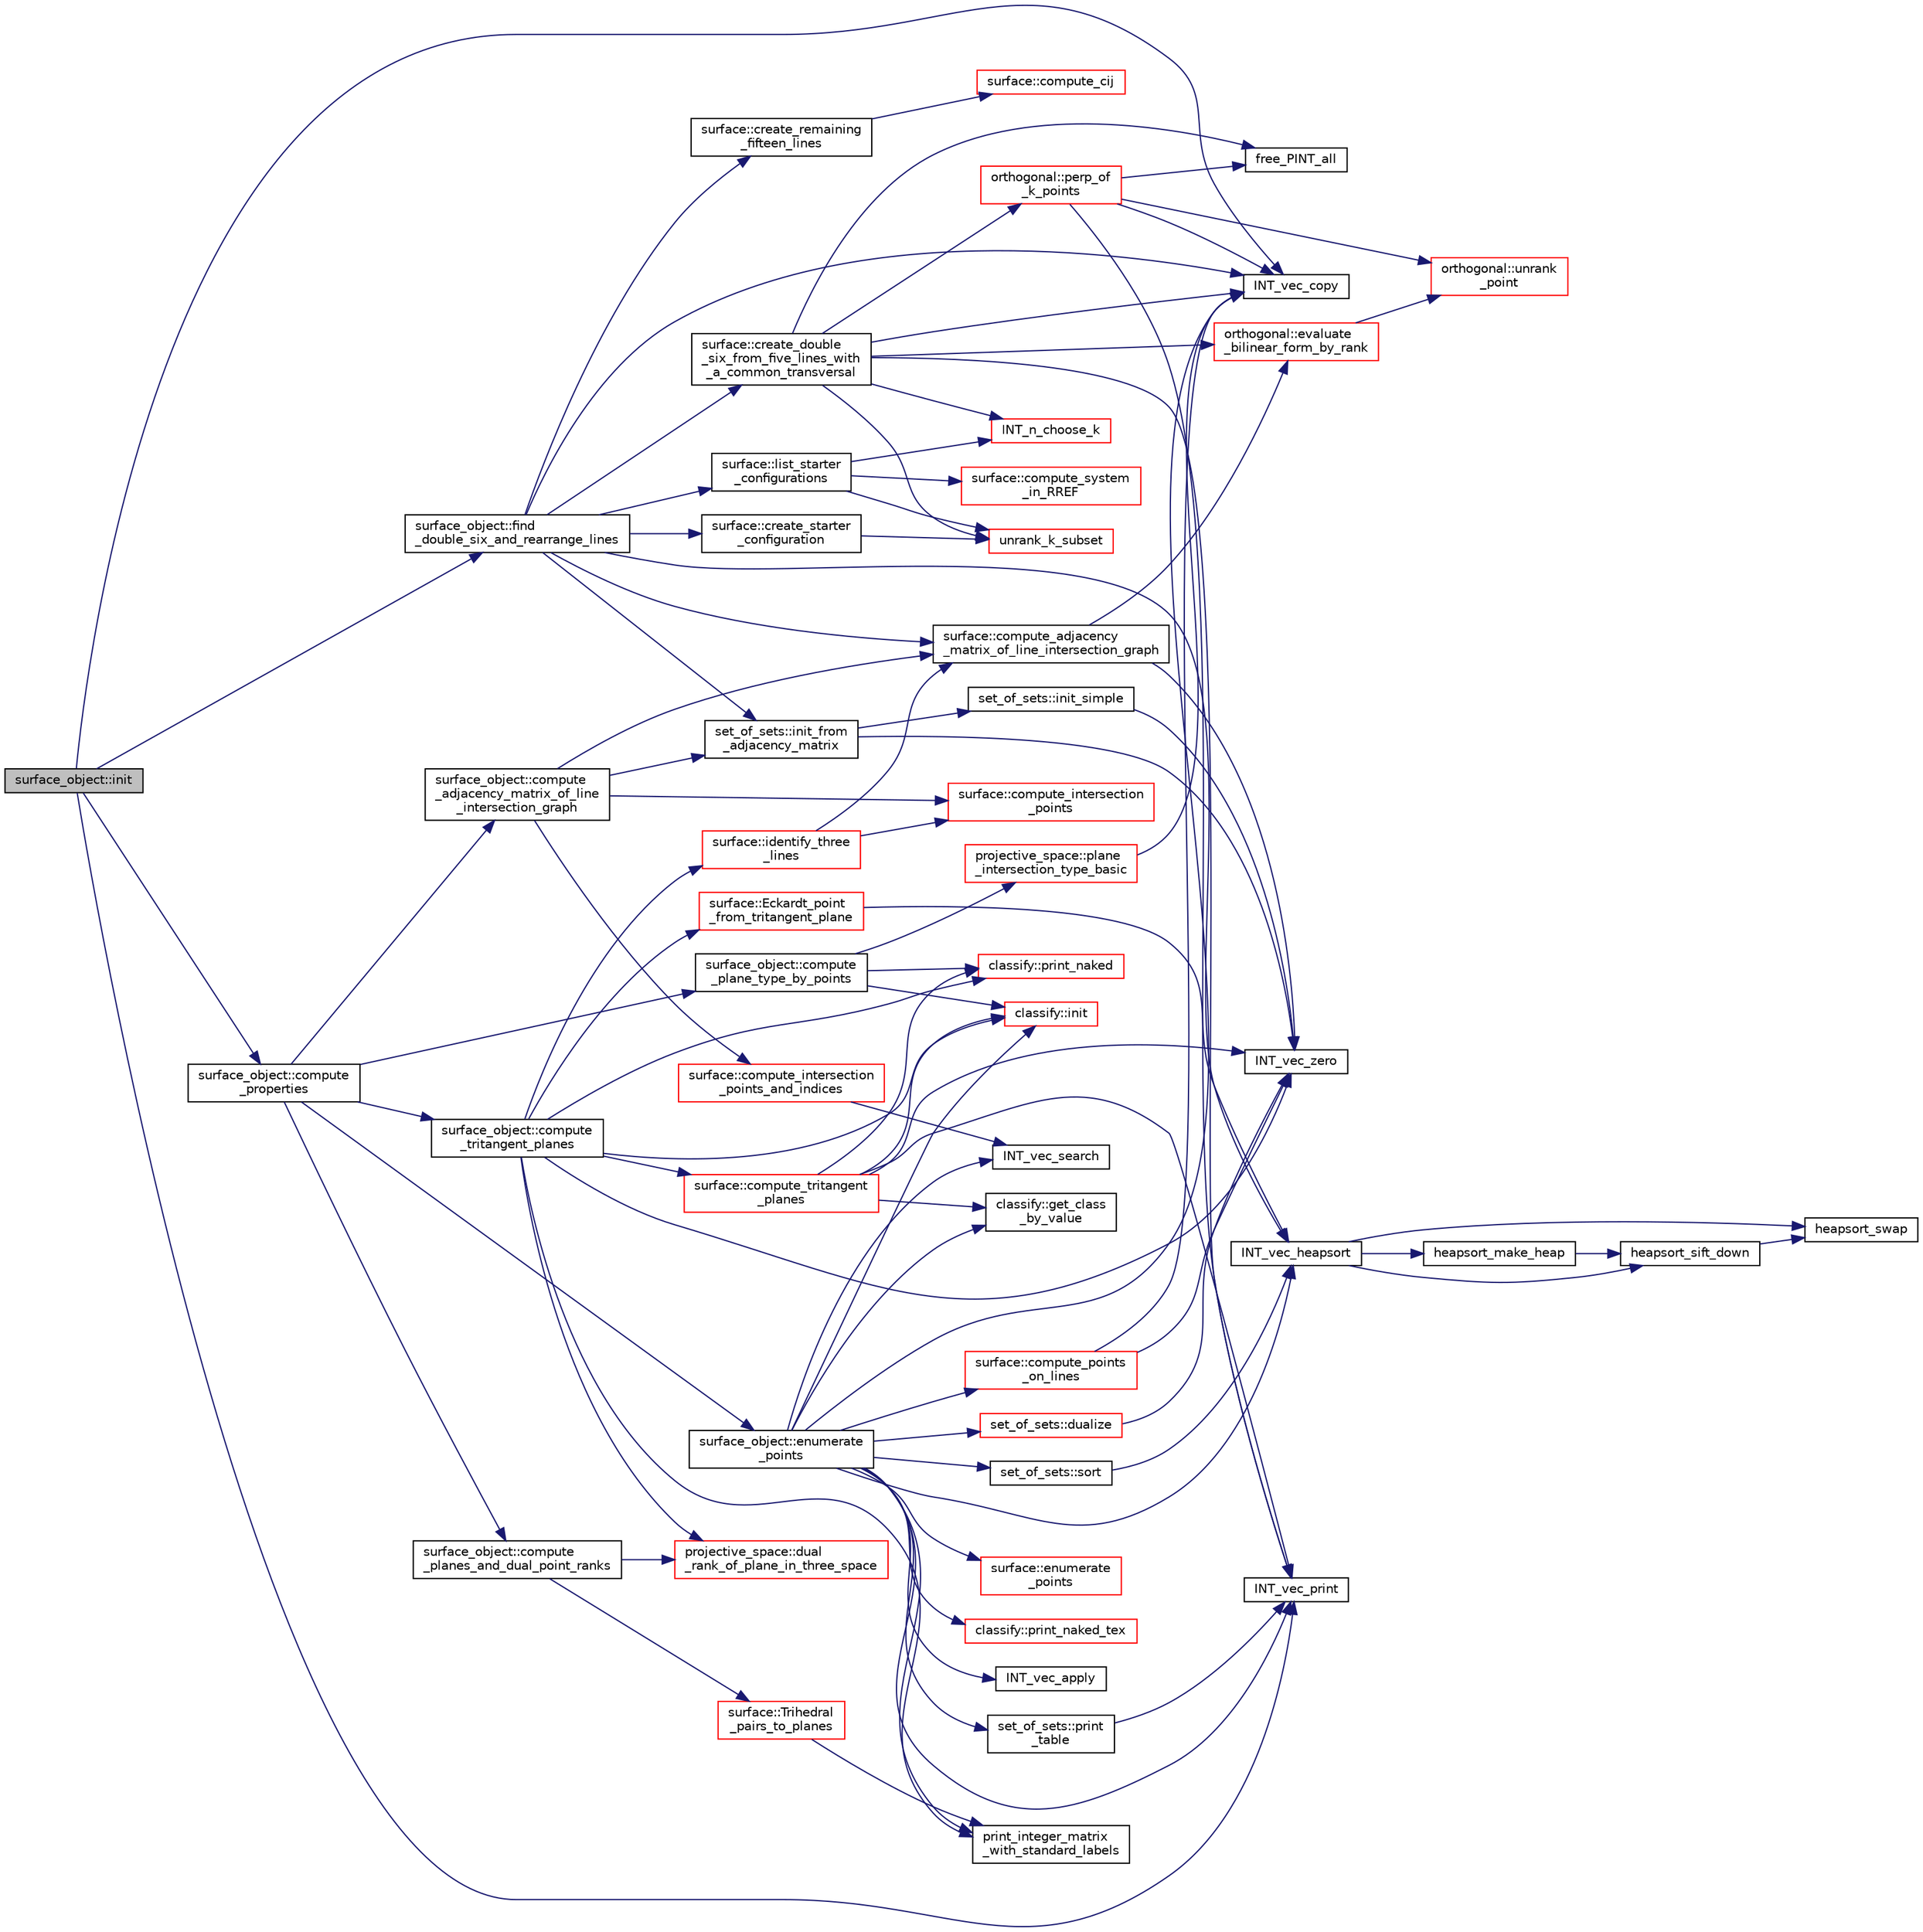 digraph "surface_object::init"
{
  edge [fontname="Helvetica",fontsize="10",labelfontname="Helvetica",labelfontsize="10"];
  node [fontname="Helvetica",fontsize="10",shape=record];
  rankdir="LR";
  Node885 [label="surface_object::init",height=0.2,width=0.4,color="black", fillcolor="grey75", style="filled", fontcolor="black"];
  Node885 -> Node886 [color="midnightblue",fontsize="10",style="solid",fontname="Helvetica"];
  Node886 [label="INT_vec_copy",height=0.2,width=0.4,color="black", fillcolor="white", style="filled",URL="$df/dbf/sajeeb_8_c.html#ac2d875e27e009af6ec04d17254d11075"];
  Node885 -> Node887 [color="midnightblue",fontsize="10",style="solid",fontname="Helvetica"];
  Node887 [label="INT_vec_print",height=0.2,width=0.4,color="black", fillcolor="white", style="filled",URL="$df/dbf/sajeeb_8_c.html#a79a5901af0b47dd0d694109543c027fe"];
  Node885 -> Node888 [color="midnightblue",fontsize="10",style="solid",fontname="Helvetica"];
  Node888 [label="surface_object::find\l_double_six_and_rearrange_lines",height=0.2,width=0.4,color="black", fillcolor="white", style="filled",URL="$df/df8/classsurface__object.html#aa2fc4ff039e9f3a5ac29718e29b6b90c"];
  Node888 -> Node886 [color="midnightblue",fontsize="10",style="solid",fontname="Helvetica"];
  Node888 -> Node889 [color="midnightblue",fontsize="10",style="solid",fontname="Helvetica"];
  Node889 [label="surface::compute_adjacency\l_matrix_of_line_intersection_graph",height=0.2,width=0.4,color="black", fillcolor="white", style="filled",URL="$d5/d88/classsurface.html#ac5787faa49029a5d56971271bb59f9f1"];
  Node889 -> Node890 [color="midnightblue",fontsize="10",style="solid",fontname="Helvetica"];
  Node890 [label="INT_vec_zero",height=0.2,width=0.4,color="black", fillcolor="white", style="filled",URL="$df/dbf/sajeeb_8_c.html#aa8c9c7977203577026080f546fe4980f"];
  Node889 -> Node891 [color="midnightblue",fontsize="10",style="solid",fontname="Helvetica"];
  Node891 [label="orthogonal::evaluate\l_bilinear_form_by_rank",height=0.2,width=0.4,color="red", fillcolor="white", style="filled",URL="$d7/daa/classorthogonal.html#ab4f6117f55f6fbd0fb2bd8b4c8d981bf"];
  Node891 -> Node892 [color="midnightblue",fontsize="10",style="solid",fontname="Helvetica"];
  Node892 [label="orthogonal::unrank\l_point",height=0.2,width=0.4,color="red", fillcolor="white", style="filled",URL="$d7/daa/classorthogonal.html#ab655117100f7c66c19817b84ac5ac0a0"];
  Node888 -> Node918 [color="midnightblue",fontsize="10",style="solid",fontname="Helvetica"];
  Node918 [label="set_of_sets::init_from\l_adjacency_matrix",height=0.2,width=0.4,color="black", fillcolor="white", style="filled",URL="$da/dd6/classset__of__sets.html#ace9a38e27dd42625a10cf9682e01392a"];
  Node918 -> Node919 [color="midnightblue",fontsize="10",style="solid",fontname="Helvetica"];
  Node919 [label="set_of_sets::init_simple",height=0.2,width=0.4,color="black", fillcolor="white", style="filled",URL="$da/dd6/classset__of__sets.html#a0c90576a42f3cf82abb307fa8dd97162"];
  Node919 -> Node890 [color="midnightblue",fontsize="10",style="solid",fontname="Helvetica"];
  Node918 -> Node890 [color="midnightblue",fontsize="10",style="solid",fontname="Helvetica"];
  Node888 -> Node920 [color="midnightblue",fontsize="10",style="solid",fontname="Helvetica"];
  Node920 [label="surface::list_starter\l_configurations",height=0.2,width=0.4,color="black", fillcolor="white", style="filled",URL="$d5/d88/classsurface.html#a55328e9de25d908fa823cc78633fdda1"];
  Node920 -> Node921 [color="midnightblue",fontsize="10",style="solid",fontname="Helvetica"];
  Node921 [label="INT_n_choose_k",height=0.2,width=0.4,color="red", fillcolor="white", style="filled",URL="$d2/d7c/combinatorics_8_c.html#aa74adc702e59feadb839f44c0aaec8f6"];
  Node920 -> Node923 [color="midnightblue",fontsize="10",style="solid",fontname="Helvetica"];
  Node923 [label="unrank_k_subset",height=0.2,width=0.4,color="red", fillcolor="white", style="filled",URL="$d2/d7c/combinatorics_8_c.html#a709dbec12f4da5bb02b9352d45a2c77d"];
  Node920 -> Node924 [color="midnightblue",fontsize="10",style="solid",fontname="Helvetica"];
  Node924 [label="surface::compute_system\l_in_RREF",height=0.2,width=0.4,color="red", fillcolor="white", style="filled",URL="$d5/d88/classsurface.html#ac9feb8f85c4de01b183428fdbd874e71"];
  Node888 -> Node944 [color="midnightblue",fontsize="10",style="solid",fontname="Helvetica"];
  Node944 [label="surface::create_starter\l_configuration",height=0.2,width=0.4,color="black", fillcolor="white", style="filled",URL="$d5/d88/classsurface.html#a4c5ed7de553c336243364e7ec045fffb"];
  Node944 -> Node923 [color="midnightblue",fontsize="10",style="solid",fontname="Helvetica"];
  Node888 -> Node945 [color="midnightblue",fontsize="10",style="solid",fontname="Helvetica"];
  Node945 [label="surface::create_double\l_six_from_five_lines_with\l_a_common_transversal",height=0.2,width=0.4,color="black", fillcolor="white", style="filled",URL="$d5/d88/classsurface.html#a6d8fafa386893521305e016011d55673"];
  Node945 -> Node887 [color="midnightblue",fontsize="10",style="solid",fontname="Helvetica"];
  Node945 -> Node891 [color="midnightblue",fontsize="10",style="solid",fontname="Helvetica"];
  Node945 -> Node921 [color="midnightblue",fontsize="10",style="solid",fontname="Helvetica"];
  Node945 -> Node923 [color="midnightblue",fontsize="10",style="solid",fontname="Helvetica"];
  Node945 -> Node946 [color="midnightblue",fontsize="10",style="solid",fontname="Helvetica"];
  Node946 [label="orthogonal::perp_of\l_k_points",height=0.2,width=0.4,color="red", fillcolor="white", style="filled",URL="$d7/daa/classorthogonal.html#a6a92a4680dc76bb289141fc5c765f5fb"];
  Node946 -> Node887 [color="midnightblue",fontsize="10",style="solid",fontname="Helvetica"];
  Node946 -> Node892 [color="midnightblue",fontsize="10",style="solid",fontname="Helvetica"];
  Node946 -> Node886 [color="midnightblue",fontsize="10",style="solid",fontname="Helvetica"];
  Node946 -> Node1125 [color="midnightblue",fontsize="10",style="solid",fontname="Helvetica"];
  Node1125 [label="free_PINT_all",height=0.2,width=0.4,color="black", fillcolor="white", style="filled",URL="$d5/db4/io__and__os_8h.html#a8c74577588c4d669d8858633dd2f0b98"];
  Node945 -> Node886 [color="midnightblue",fontsize="10",style="solid",fontname="Helvetica"];
  Node945 -> Node1125 [color="midnightblue",fontsize="10",style="solid",fontname="Helvetica"];
  Node888 -> Node1126 [color="midnightblue",fontsize="10",style="solid",fontname="Helvetica"];
  Node1126 [label="surface::create_remaining\l_fifteen_lines",height=0.2,width=0.4,color="black", fillcolor="white", style="filled",URL="$d5/d88/classsurface.html#a8c9b2380670ce7cd1e143d98d30b60d4"];
  Node1126 -> Node1127 [color="midnightblue",fontsize="10",style="solid",fontname="Helvetica"];
  Node1127 [label="surface::compute_cij",height=0.2,width=0.4,color="red", fillcolor="white", style="filled",URL="$d5/d88/classsurface.html#af0252079b6ee1d7d1aa97514ab1f2650"];
  Node888 -> Node1117 [color="midnightblue",fontsize="10",style="solid",fontname="Helvetica"];
  Node1117 [label="INT_vec_heapsort",height=0.2,width=0.4,color="black", fillcolor="white", style="filled",URL="$d5/de2/foundations_2data__structures_2data__structures_8h.html#a3590ad9987f801fbfc94634300182f39"];
  Node1117 -> Node1118 [color="midnightblue",fontsize="10",style="solid",fontname="Helvetica"];
  Node1118 [label="heapsort_make_heap",height=0.2,width=0.4,color="black", fillcolor="white", style="filled",URL="$d4/dd7/sorting_8_c.html#a42f24453d7d77eeb1338ebd1a13cfdbb"];
  Node1118 -> Node1119 [color="midnightblue",fontsize="10",style="solid",fontname="Helvetica"];
  Node1119 [label="heapsort_sift_down",height=0.2,width=0.4,color="black", fillcolor="white", style="filled",URL="$d4/dd7/sorting_8_c.html#a65cbb1a6a3f01f511673705437ddc18b"];
  Node1119 -> Node1120 [color="midnightblue",fontsize="10",style="solid",fontname="Helvetica"];
  Node1120 [label="heapsort_swap",height=0.2,width=0.4,color="black", fillcolor="white", style="filled",URL="$d4/dd7/sorting_8_c.html#a8f048362e6065297b19b6975bcbbfcc6"];
  Node1117 -> Node1120 [color="midnightblue",fontsize="10",style="solid",fontname="Helvetica"];
  Node1117 -> Node1119 [color="midnightblue",fontsize="10",style="solid",fontname="Helvetica"];
  Node885 -> Node1131 [color="midnightblue",fontsize="10",style="solid",fontname="Helvetica"];
  Node1131 [label="surface_object::compute\l_properties",height=0.2,width=0.4,color="black", fillcolor="white", style="filled",URL="$df/df8/classsurface__object.html#ad6c02c3c1432f8adfe49932041ce1b20"];
  Node1131 -> Node1132 [color="midnightblue",fontsize="10",style="solid",fontname="Helvetica"];
  Node1132 [label="surface_object::enumerate\l_points",height=0.2,width=0.4,color="black", fillcolor="white", style="filled",URL="$df/df8/classsurface__object.html#a001a13b6ea34dbe559033af634203466"];
  Node1132 -> Node1133 [color="midnightblue",fontsize="10",style="solid",fontname="Helvetica"];
  Node1133 [label="surface::enumerate\l_points",height=0.2,width=0.4,color="red", fillcolor="white", style="filled",URL="$d5/d88/classsurface.html#adc79cf9249a0bd3350b35a9c6bdd94d8"];
  Node1132 -> Node1117 [color="midnightblue",fontsize="10",style="solid",fontname="Helvetica"];
  Node1132 -> Node1137 [color="midnightblue",fontsize="10",style="solid",fontname="Helvetica"];
  Node1137 [label="print_integer_matrix\l_with_standard_labels",height=0.2,width=0.4,color="black", fillcolor="white", style="filled",URL="$d5/db4/io__and__os_8h.html#ad39c343d865ff89a5aad3c689280ad09"];
  Node1132 -> Node1138 [color="midnightblue",fontsize="10",style="solid",fontname="Helvetica"];
  Node1138 [label="surface::compute_points\l_on_lines",height=0.2,width=0.4,color="red", fillcolor="white", style="filled",URL="$d5/d88/classsurface.html#a5d2684ccddd35781211c364a2d5980e5"];
  Node1138 -> Node890 [color="midnightblue",fontsize="10",style="solid",fontname="Helvetica"];
  Node1138 -> Node886 [color="midnightblue",fontsize="10",style="solid",fontname="Helvetica"];
  Node1132 -> Node1143 [color="midnightblue",fontsize="10",style="solid",fontname="Helvetica"];
  Node1143 [label="set_of_sets::sort",height=0.2,width=0.4,color="black", fillcolor="white", style="filled",URL="$da/dd6/classset__of__sets.html#a9636a136d5ac921d380cb27cf9cf277b"];
  Node1143 -> Node1117 [color="midnightblue",fontsize="10",style="solid",fontname="Helvetica"];
  Node1132 -> Node1144 [color="midnightblue",fontsize="10",style="solid",fontname="Helvetica"];
  Node1144 [label="set_of_sets::print\l_table",height=0.2,width=0.4,color="black", fillcolor="white", style="filled",URL="$da/dd6/classset__of__sets.html#a5439014d55aa760a4313ff7307fed5a6"];
  Node1144 -> Node887 [color="midnightblue",fontsize="10",style="solid",fontname="Helvetica"];
  Node1132 -> Node1145 [color="midnightblue",fontsize="10",style="solid",fontname="Helvetica"];
  Node1145 [label="classify::init",height=0.2,width=0.4,color="red", fillcolor="white", style="filled",URL="$d9/d43/classclassify.html#afc24c64267d646d1f83ea39a7c66bde3"];
  Node1132 -> Node1157 [color="midnightblue",fontsize="10",style="solid",fontname="Helvetica"];
  Node1157 [label="classify::print_naked_tex",height=0.2,width=0.4,color="red", fillcolor="white", style="filled",URL="$d9/d43/classclassify.html#ad01a54dbdaa22d7a7c8e952850dcc3be"];
  Node1132 -> Node1159 [color="midnightblue",fontsize="10",style="solid",fontname="Helvetica"];
  Node1159 [label="set_of_sets::dualize",height=0.2,width=0.4,color="red", fillcolor="white", style="filled",URL="$da/dd6/classset__of__sets.html#adc842e32ff036a78e0b86e68f92759e1"];
  Node1159 -> Node890 [color="midnightblue",fontsize="10",style="solid",fontname="Helvetica"];
  Node1132 -> Node1162 [color="midnightblue",fontsize="10",style="solid",fontname="Helvetica"];
  Node1162 [label="classify::get_class\l_by_value",height=0.2,width=0.4,color="black", fillcolor="white", style="filled",URL="$d9/d43/classclassify.html#ab3e85ad9a0a54ff66af9b555f1c33405"];
  Node1132 -> Node887 [color="midnightblue",fontsize="10",style="solid",fontname="Helvetica"];
  Node1132 -> Node1163 [color="midnightblue",fontsize="10",style="solid",fontname="Helvetica"];
  Node1163 [label="INT_vec_apply",height=0.2,width=0.4,color="black", fillcolor="white", style="filled",URL="$d5/db4/io__and__os_8h.html#a213a3e5aef54660073ad609492538df6"];
  Node1132 -> Node886 [color="midnightblue",fontsize="10",style="solid",fontname="Helvetica"];
  Node1132 -> Node958 [color="midnightblue",fontsize="10",style="solid",fontname="Helvetica"];
  Node958 [label="INT_vec_search",height=0.2,width=0.4,color="black", fillcolor="white", style="filled",URL="$d5/de2/foundations_2data__structures_2data__structures_8h.html#ad103ef2316a1f671bdb68fd9cd9ba945"];
  Node1131 -> Node1164 [color="midnightblue",fontsize="10",style="solid",fontname="Helvetica"];
  Node1164 [label="surface_object::compute\l_adjacency_matrix_of_line\l_intersection_graph",height=0.2,width=0.4,color="black", fillcolor="white", style="filled",URL="$df/df8/classsurface__object.html#aeef0d278d1d82c7af525add5ae85d713"];
  Node1164 -> Node889 [color="midnightblue",fontsize="10",style="solid",fontname="Helvetica"];
  Node1164 -> Node918 [color="midnightblue",fontsize="10",style="solid",fontname="Helvetica"];
  Node1164 -> Node1165 [color="midnightblue",fontsize="10",style="solid",fontname="Helvetica"];
  Node1165 [label="surface::compute_intersection\l_points_and_indices",height=0.2,width=0.4,color="red", fillcolor="white", style="filled",URL="$d5/d88/classsurface.html#a620b43a69ca1fa49eb92fea7b6d098a3"];
  Node1165 -> Node958 [color="midnightblue",fontsize="10",style="solid",fontname="Helvetica"];
  Node1164 -> Node1171 [color="midnightblue",fontsize="10",style="solid",fontname="Helvetica"];
  Node1171 [label="surface::compute_intersection\l_points",height=0.2,width=0.4,color="red", fillcolor="white", style="filled",URL="$d5/d88/classsurface.html#a496b99c021b2546b0e610105d56bb549"];
  Node1131 -> Node1172 [color="midnightblue",fontsize="10",style="solid",fontname="Helvetica"];
  Node1172 [label="surface_object::compute\l_plane_type_by_points",height=0.2,width=0.4,color="black", fillcolor="white", style="filled",URL="$df/df8/classsurface__object.html#a7ad585c88d5c8278850d5f4c9281798c"];
  Node1172 -> Node1173 [color="midnightblue",fontsize="10",style="solid",fontname="Helvetica"];
  Node1173 [label="projective_space::plane\l_intersection_type_basic",height=0.2,width=0.4,color="red", fillcolor="white", style="filled",URL="$d2/d17/classprojective__space.html#a4aa1e4b6e6c767dbab64cc21aceafd3c"];
  Node1173 -> Node886 [color="midnightblue",fontsize="10",style="solid",fontname="Helvetica"];
  Node1172 -> Node1145 [color="midnightblue",fontsize="10",style="solid",fontname="Helvetica"];
  Node1172 -> Node1178 [color="midnightblue",fontsize="10",style="solid",fontname="Helvetica"];
  Node1178 [label="classify::print_naked",height=0.2,width=0.4,color="red", fillcolor="white", style="filled",URL="$d9/d43/classclassify.html#ae9b3a00649b393290673bf96c1630996"];
  Node1131 -> Node1180 [color="midnightblue",fontsize="10",style="solid",fontname="Helvetica"];
  Node1180 [label="surface_object::compute\l_tritangent_planes",height=0.2,width=0.4,color="black", fillcolor="white", style="filled",URL="$df/df8/classsurface__object.html#ae6d924af993146400e0e484e41def0ab"];
  Node1180 -> Node1181 [color="midnightblue",fontsize="10",style="solid",fontname="Helvetica"];
  Node1181 [label="surface::compute_tritangent\l_planes",height=0.2,width=0.4,color="red", fillcolor="white", style="filled",URL="$d5/d88/classsurface.html#a7d760a4c2f956e943fce323171ad5c6b"];
  Node1181 -> Node887 [color="midnightblue",fontsize="10",style="solid",fontname="Helvetica"];
  Node1181 -> Node890 [color="midnightblue",fontsize="10",style="solid",fontname="Helvetica"];
  Node1181 -> Node1145 [color="midnightblue",fontsize="10",style="solid",fontname="Helvetica"];
  Node1181 -> Node1178 [color="midnightblue",fontsize="10",style="solid",fontname="Helvetica"];
  Node1181 -> Node1162 [color="midnightblue",fontsize="10",style="solid",fontname="Helvetica"];
  Node1180 -> Node1137 [color="midnightblue",fontsize="10",style="solid",fontname="Helvetica"];
  Node1180 -> Node890 [color="midnightblue",fontsize="10",style="solid",fontname="Helvetica"];
  Node1180 -> Node1184 [color="midnightblue",fontsize="10",style="solid",fontname="Helvetica"];
  Node1184 [label="surface::identify_three\l_lines",height=0.2,width=0.4,color="red", fillcolor="white", style="filled",URL="$d5/d88/classsurface.html#a0fcc6b1b40c0be423e45efbef7ee52c6"];
  Node1184 -> Node889 [color="midnightblue",fontsize="10",style="solid",fontname="Helvetica"];
  Node1184 -> Node1171 [color="midnightblue",fontsize="10",style="solid",fontname="Helvetica"];
  Node1180 -> Node1145 [color="midnightblue",fontsize="10",style="solid",fontname="Helvetica"];
  Node1180 -> Node1178 [color="midnightblue",fontsize="10",style="solid",fontname="Helvetica"];
  Node1180 -> Node1185 [color="midnightblue",fontsize="10",style="solid",fontname="Helvetica"];
  Node1185 [label="surface::Eckardt_point\l_from_tritangent_plane",height=0.2,width=0.4,color="red", fillcolor="white", style="filled",URL="$d5/d88/classsurface.html#a98178b6ac99b77aebc0d79a32d43df26"];
  Node1185 -> Node1117 [color="midnightblue",fontsize="10",style="solid",fontname="Helvetica"];
  Node1180 -> Node1192 [color="midnightblue",fontsize="10",style="solid",fontname="Helvetica"];
  Node1192 [label="projective_space::dual\l_rank_of_plane_in_three_space",height=0.2,width=0.4,color="red", fillcolor="white", style="filled",URL="$d2/d17/classprojective__space.html#aec560e1265b1b700f47c369c4df07c7c"];
  Node1131 -> Node1197 [color="midnightblue",fontsize="10",style="solid",fontname="Helvetica"];
  Node1197 [label="surface_object::compute\l_planes_and_dual_point_ranks",height=0.2,width=0.4,color="black", fillcolor="white", style="filled",URL="$df/df8/classsurface__object.html#a76f0933eada8322819007fb8670db6ee"];
  Node1197 -> Node1198 [color="midnightblue",fontsize="10",style="solid",fontname="Helvetica"];
  Node1198 [label="surface::Trihedral\l_pairs_to_planes",height=0.2,width=0.4,color="red", fillcolor="white", style="filled",URL="$d5/d88/classsurface.html#a1bfa6633e9cabf8cba5acbaab05137c5"];
  Node1198 -> Node1137 [color="midnightblue",fontsize="10",style="solid",fontname="Helvetica"];
  Node1197 -> Node1192 [color="midnightblue",fontsize="10",style="solid",fontname="Helvetica"];
}
